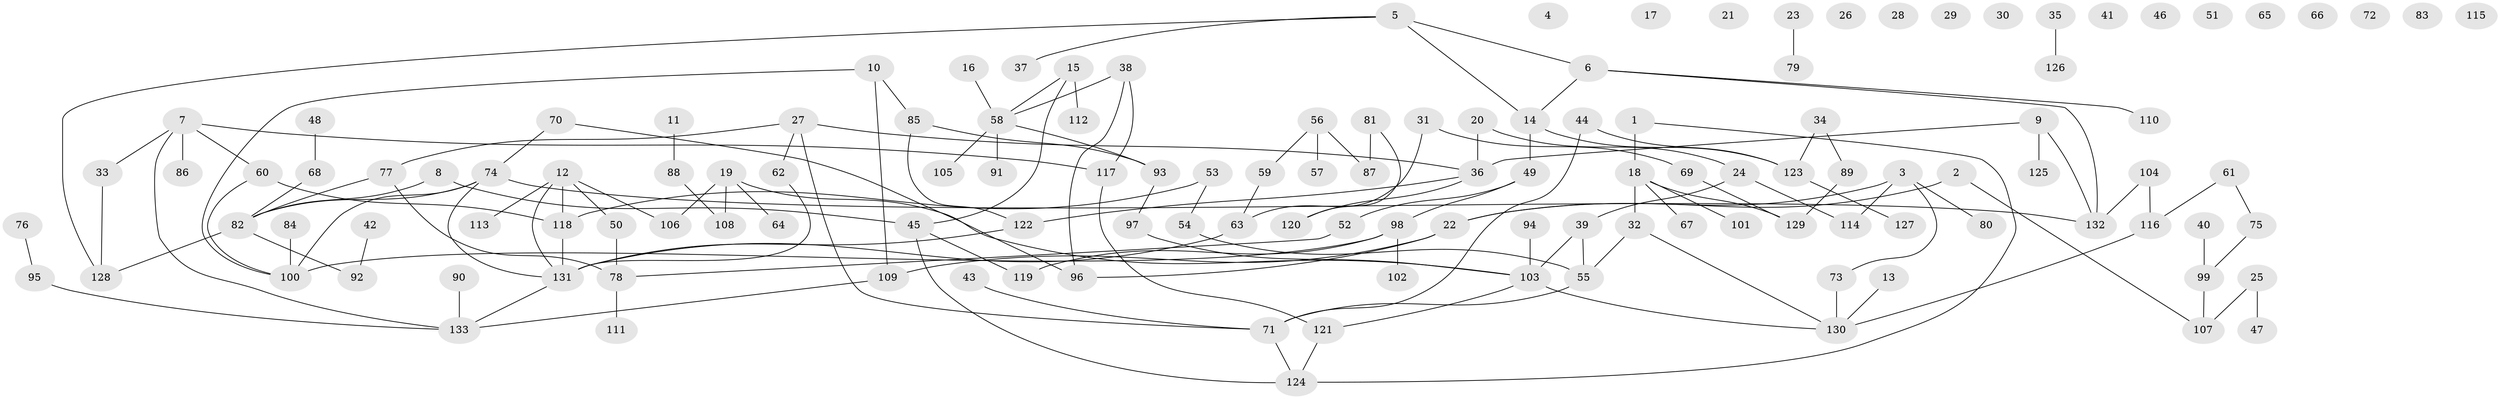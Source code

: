 // coarse degree distribution, {3: 0.10126582278481013, 2: 0.25316455696202533, 7: 0.012658227848101266, 0: 0.21518987341772153, 4: 0.12658227848101267, 11: 0.012658227848101266, 1: 0.189873417721519, 9: 0.012658227848101266, 6: 0.012658227848101266, 5: 0.05063291139240506, 12: 0.012658227848101266}
// Generated by graph-tools (version 1.1) at 2025/16/03/04/25 18:16:44]
// undirected, 133 vertices, 151 edges
graph export_dot {
graph [start="1"]
  node [color=gray90,style=filled];
  1;
  2;
  3;
  4;
  5;
  6;
  7;
  8;
  9;
  10;
  11;
  12;
  13;
  14;
  15;
  16;
  17;
  18;
  19;
  20;
  21;
  22;
  23;
  24;
  25;
  26;
  27;
  28;
  29;
  30;
  31;
  32;
  33;
  34;
  35;
  36;
  37;
  38;
  39;
  40;
  41;
  42;
  43;
  44;
  45;
  46;
  47;
  48;
  49;
  50;
  51;
  52;
  53;
  54;
  55;
  56;
  57;
  58;
  59;
  60;
  61;
  62;
  63;
  64;
  65;
  66;
  67;
  68;
  69;
  70;
  71;
  72;
  73;
  74;
  75;
  76;
  77;
  78;
  79;
  80;
  81;
  82;
  83;
  84;
  85;
  86;
  87;
  88;
  89;
  90;
  91;
  92;
  93;
  94;
  95;
  96;
  97;
  98;
  99;
  100;
  101;
  102;
  103;
  104;
  105;
  106;
  107;
  108;
  109;
  110;
  111;
  112;
  113;
  114;
  115;
  116;
  117;
  118;
  119;
  120;
  121;
  122;
  123;
  124;
  125;
  126;
  127;
  128;
  129;
  130;
  131;
  132;
  133;
  1 -- 18;
  1 -- 124;
  2 -- 22;
  2 -- 107;
  3 -- 22;
  3 -- 73;
  3 -- 80;
  3 -- 114;
  5 -- 6;
  5 -- 14;
  5 -- 37;
  5 -- 128;
  6 -- 14;
  6 -- 110;
  6 -- 132;
  7 -- 33;
  7 -- 60;
  7 -- 86;
  7 -- 117;
  7 -- 133;
  8 -- 45;
  8 -- 82;
  9 -- 36;
  9 -- 125;
  9 -- 132;
  10 -- 85;
  10 -- 100;
  10 -- 109;
  11 -- 88;
  12 -- 50;
  12 -- 106;
  12 -- 113;
  12 -- 118;
  12 -- 131;
  13 -- 130;
  14 -- 49;
  14 -- 123;
  15 -- 45;
  15 -- 58;
  15 -- 112;
  16 -- 58;
  18 -- 32;
  18 -- 67;
  18 -- 101;
  18 -- 129;
  19 -- 64;
  19 -- 103;
  19 -- 106;
  19 -- 108;
  20 -- 24;
  20 -- 36;
  22 -- 96;
  22 -- 109;
  23 -- 79;
  24 -- 39;
  24 -- 114;
  25 -- 47;
  25 -- 107;
  27 -- 36;
  27 -- 62;
  27 -- 71;
  27 -- 77;
  31 -- 63;
  31 -- 69;
  32 -- 55;
  32 -- 130;
  33 -- 128;
  34 -- 89;
  34 -- 123;
  35 -- 126;
  36 -- 120;
  36 -- 122;
  38 -- 58;
  38 -- 96;
  38 -- 117;
  39 -- 55;
  39 -- 103;
  40 -- 99;
  42 -- 92;
  43 -- 71;
  44 -- 71;
  44 -- 123;
  45 -- 119;
  45 -- 124;
  48 -- 68;
  49 -- 52;
  49 -- 98;
  50 -- 78;
  52 -- 78;
  53 -- 54;
  53 -- 118;
  54 -- 55;
  55 -- 71;
  56 -- 57;
  56 -- 59;
  56 -- 87;
  58 -- 91;
  58 -- 93;
  58 -- 105;
  59 -- 63;
  60 -- 100;
  60 -- 118;
  61 -- 75;
  61 -- 116;
  62 -- 131;
  63 -- 131;
  68 -- 82;
  69 -- 129;
  70 -- 74;
  70 -- 96;
  71 -- 124;
  73 -- 130;
  74 -- 82;
  74 -- 100;
  74 -- 131;
  74 -- 132;
  75 -- 99;
  76 -- 95;
  77 -- 78;
  77 -- 82;
  78 -- 111;
  81 -- 87;
  81 -- 120;
  82 -- 92;
  82 -- 128;
  84 -- 100;
  85 -- 93;
  85 -- 122;
  88 -- 108;
  89 -- 129;
  90 -- 133;
  93 -- 97;
  94 -- 103;
  95 -- 133;
  97 -- 103;
  98 -- 100;
  98 -- 102;
  98 -- 119;
  99 -- 107;
  103 -- 121;
  103 -- 130;
  104 -- 116;
  104 -- 132;
  109 -- 133;
  116 -- 130;
  117 -- 121;
  118 -- 131;
  121 -- 124;
  122 -- 131;
  123 -- 127;
  131 -- 133;
}
